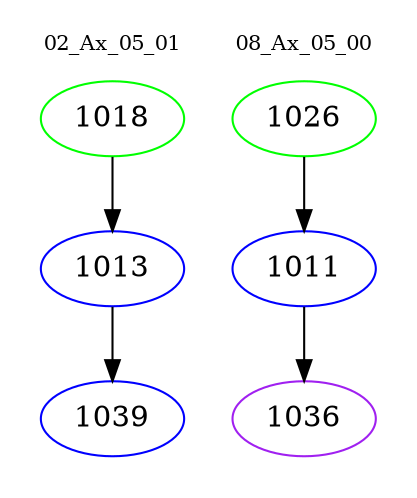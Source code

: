 digraph{
subgraph cluster_0 {
color = white
label = "02_Ax_05_01";
fontsize=10;
T0_1018 [label="1018", color="green"]
T0_1018 -> T0_1013 [color="black"]
T0_1013 [label="1013", color="blue"]
T0_1013 -> T0_1039 [color="black"]
T0_1039 [label="1039", color="blue"]
}
subgraph cluster_1 {
color = white
label = "08_Ax_05_00";
fontsize=10;
T1_1026 [label="1026", color="green"]
T1_1026 -> T1_1011 [color="black"]
T1_1011 [label="1011", color="blue"]
T1_1011 -> T1_1036 [color="black"]
T1_1036 [label="1036", color="purple"]
}
}
